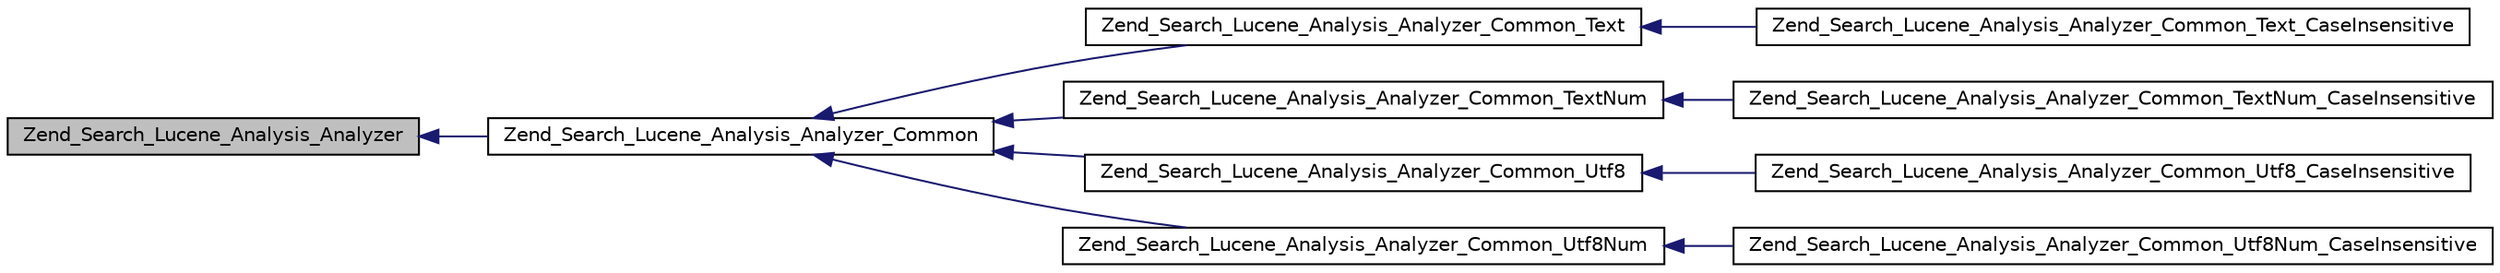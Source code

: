 digraph G
{
  edge [fontname="Helvetica",fontsize="10",labelfontname="Helvetica",labelfontsize="10"];
  node [fontname="Helvetica",fontsize="10",shape=record];
  rankdir="LR";
  Node1 [label="Zend_Search_Lucene_Analysis_Analyzer",height=0.2,width=0.4,color="black", fillcolor="grey75", style="filled" fontcolor="black"];
  Node1 -> Node2 [dir="back",color="midnightblue",fontsize="10",style="solid",fontname="Helvetica"];
  Node2 [label="Zend_Search_Lucene_Analysis_Analyzer_Common",height=0.2,width=0.4,color="black", fillcolor="white", style="filled",URL="$class_zend___search___lucene___analysis___analyzer___common.html"];
  Node2 -> Node3 [dir="back",color="midnightblue",fontsize="10",style="solid",fontname="Helvetica"];
  Node3 [label="Zend_Search_Lucene_Analysis_Analyzer_Common_Text",height=0.2,width=0.4,color="black", fillcolor="white", style="filled",URL="$class_zend___search___lucene___analysis___analyzer___common___text.html"];
  Node3 -> Node4 [dir="back",color="midnightblue",fontsize="10",style="solid",fontname="Helvetica"];
  Node4 [label="Zend_Search_Lucene_Analysis_Analyzer_Common_Text_CaseInsensitive",height=0.2,width=0.4,color="black", fillcolor="white", style="filled",URL="$class_zend___search___lucene___analysis___analyzer___common___text___case_insensitive.html"];
  Node2 -> Node5 [dir="back",color="midnightblue",fontsize="10",style="solid",fontname="Helvetica"];
  Node5 [label="Zend_Search_Lucene_Analysis_Analyzer_Common_TextNum",height=0.2,width=0.4,color="black", fillcolor="white", style="filled",URL="$class_zend___search___lucene___analysis___analyzer___common___text_num.html"];
  Node5 -> Node6 [dir="back",color="midnightblue",fontsize="10",style="solid",fontname="Helvetica"];
  Node6 [label="Zend_Search_Lucene_Analysis_Analyzer_Common_TextNum_CaseInsensitive",height=0.2,width=0.4,color="black", fillcolor="white", style="filled",URL="$class_zend___search___lucene___analysis___analyzer___common___text_num___case_insensitive.html"];
  Node2 -> Node7 [dir="back",color="midnightblue",fontsize="10",style="solid",fontname="Helvetica"];
  Node7 [label="Zend_Search_Lucene_Analysis_Analyzer_Common_Utf8",height=0.2,width=0.4,color="black", fillcolor="white", style="filled",URL="$class_zend___search___lucene___analysis___analyzer___common___utf8.html"];
  Node7 -> Node8 [dir="back",color="midnightblue",fontsize="10",style="solid",fontname="Helvetica"];
  Node8 [label="Zend_Search_Lucene_Analysis_Analyzer_Common_Utf8_CaseInsensitive",height=0.2,width=0.4,color="black", fillcolor="white", style="filled",URL="$class_zend___search___lucene___analysis___analyzer___common___utf8___case_insensitive.html"];
  Node2 -> Node9 [dir="back",color="midnightblue",fontsize="10",style="solid",fontname="Helvetica"];
  Node9 [label="Zend_Search_Lucene_Analysis_Analyzer_Common_Utf8Num",height=0.2,width=0.4,color="black", fillcolor="white", style="filled",URL="$class_zend___search___lucene___analysis___analyzer___common___utf8_num.html"];
  Node9 -> Node10 [dir="back",color="midnightblue",fontsize="10",style="solid",fontname="Helvetica"];
  Node10 [label="Zend_Search_Lucene_Analysis_Analyzer_Common_Utf8Num_CaseInsensitive",height=0.2,width=0.4,color="black", fillcolor="white", style="filled",URL="$class_zend___search___lucene___analysis___analyzer___common___utf8_num___case_insensitive.html"];
}
